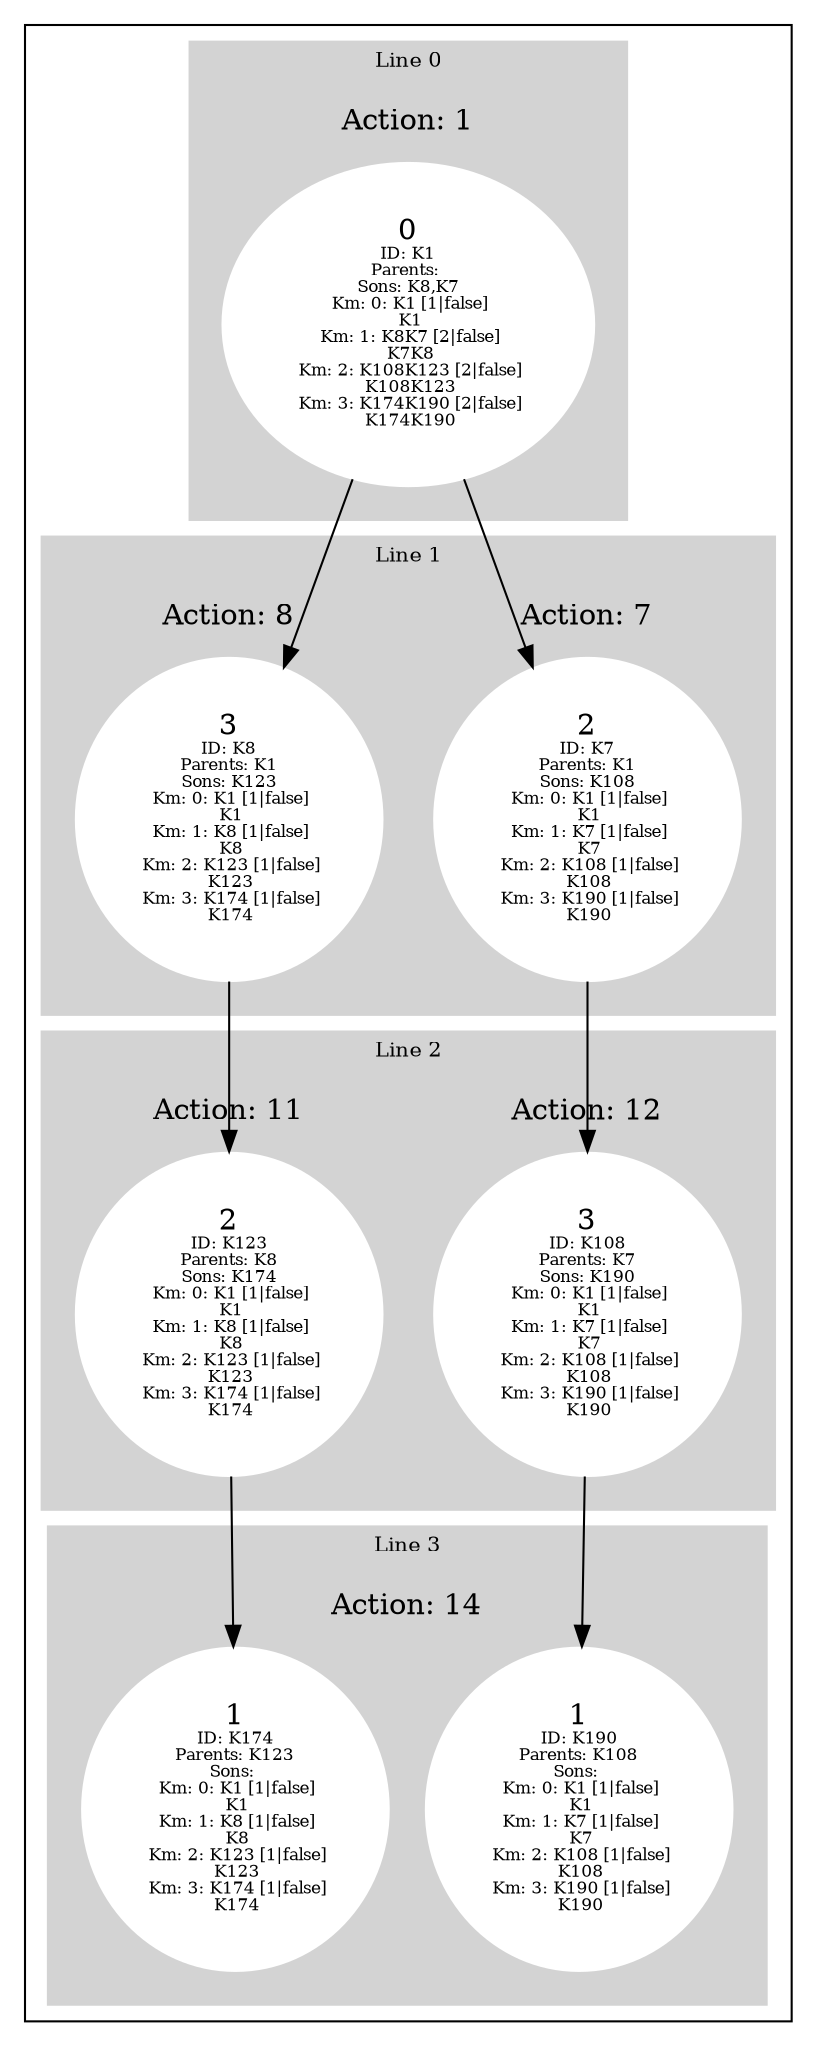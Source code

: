 digraph G {
subgraph cluster_info {
        subgraph cluster_0 {
        style=filled;
        color=lightgrey;
        node [style=filled,color=white];
        subgraph cluster_act_1 {
label = "Action: 1"step_K1 [label=<0<BR /><FONT POINT-SIZE="8">ID: K1</FONT><BR /><FONT POINT-SIZE="8">Parents: </FONT><BR /><FONT POINT-SIZE="8">Sons: K8,K7</FONT><BR /><FONT POINT-SIZE="8"> Km: 0: K1 [1|false]<BR /> K1</FONT><BR /><FONT POINT-SIZE="8"> Km: 1: K8K7 [2|false]<BR /> K7K8</FONT><BR /><FONT POINT-SIZE="8"> Km: 2: K108K123 [2|false]<BR /> K108K123</FONT><BR /><FONT POINT-SIZE="8"> Km: 3: K174K190 [2|false]<BR /> K174K190</FONT>>]
}

        fontsize="10"
        label = "Line 0";
        }

        subgraph cluster_2 {
        style=filled;
        color=lightgrey;
        node [style=filled,color=white];
        subgraph cluster_act_12 {
label = "Action: 12"step_K108 [label=<3<BR /><FONT POINT-SIZE="8">ID: K108</FONT><BR /><FONT POINT-SIZE="8">Parents: K7</FONT><BR /><FONT POINT-SIZE="8">Sons: K190</FONT><BR /><FONT POINT-SIZE="8"> Km: 0: K1 [1|false]<BR /> K1</FONT><BR /><FONT POINT-SIZE="8"> Km: 1: K7 [1|false]<BR /> K7</FONT><BR /><FONT POINT-SIZE="8"> Km: 2: K108 [1|false]<BR /> K108</FONT><BR /><FONT POINT-SIZE="8"> Km: 3: K190 [1|false]<BR /> K190</FONT>>]
}
subgraph cluster_act_11 {
label = "Action: 11"step_K123 [label=<2<BR /><FONT POINT-SIZE="8">ID: K123</FONT><BR /><FONT POINT-SIZE="8">Parents: K8</FONT><BR /><FONT POINT-SIZE="8">Sons: K174</FONT><BR /><FONT POINT-SIZE="8"> Km: 0: K1 [1|false]<BR /> K1</FONT><BR /><FONT POINT-SIZE="8"> Km: 1: K8 [1|false]<BR /> K8</FONT><BR /><FONT POINT-SIZE="8"> Km: 2: K123 [1|false]<BR /> K123</FONT><BR /><FONT POINT-SIZE="8"> Km: 3: K174 [1|false]<BR /> K174</FONT>>]
}

        fontsize="10"
        label = "Line 2";
        }

        subgraph cluster_3 {
        style=filled;
        color=lightgrey;
        node [style=filled,color=white];
        subgraph cluster_act_14 {
label = "Action: 14"step_K174 [label=<1<BR /><FONT POINT-SIZE="8">ID: K174</FONT><BR /><FONT POINT-SIZE="8">Parents: K123</FONT><BR /><FONT POINT-SIZE="8">Sons: </FONT><BR /><FONT POINT-SIZE="8"> Km: 0: K1 [1|false]<BR /> K1</FONT><BR /><FONT POINT-SIZE="8"> Km: 1: K8 [1|false]<BR /> K8</FONT><BR /><FONT POINT-SIZE="8"> Km: 2: K123 [1|false]<BR /> K123</FONT><BR /><FONT POINT-SIZE="8"> Km: 3: K174 [1|false]<BR /> K174</FONT>>]
step_K190 [label=<1<BR /><FONT POINT-SIZE="8">ID: K190</FONT><BR /><FONT POINT-SIZE="8">Parents: K108</FONT><BR /><FONT POINT-SIZE="8">Sons: </FONT><BR /><FONT POINT-SIZE="8"> Km: 0: K1 [1|false]<BR /> K1</FONT><BR /><FONT POINT-SIZE="8"> Km: 1: K7 [1|false]<BR /> K7</FONT><BR /><FONT POINT-SIZE="8"> Km: 2: K108 [1|false]<BR /> K108</FONT><BR /><FONT POINT-SIZE="8"> Km: 3: K190 [1|false]<BR /> K190</FONT>>]
}
subgraph cluster_act_14 {
label = "Action: 14"step_K174 [label=<1<BR /><FONT POINT-SIZE="8">ID: K174</FONT><BR /><FONT POINT-SIZE="8">Parents: K123</FONT><BR /><FONT POINT-SIZE="8">Sons: </FONT><BR /><FONT POINT-SIZE="8"> Km: 0: K1 [1|false]<BR /> K1</FONT><BR /><FONT POINT-SIZE="8"> Km: 1: K8 [1|false]<BR /> K8</FONT><BR /><FONT POINT-SIZE="8"> Km: 2: K123 [1|false]<BR /> K123</FONT><BR /><FONT POINT-SIZE="8"> Km: 3: K174 [1|false]<BR /> K174</FONT>>]
step_K190 [label=<1<BR /><FONT POINT-SIZE="8">ID: K190</FONT><BR /><FONT POINT-SIZE="8">Parents: K108</FONT><BR /><FONT POINT-SIZE="8">Sons: </FONT><BR /><FONT POINT-SIZE="8"> Km: 0: K1 [1|false]<BR /> K1</FONT><BR /><FONT POINT-SIZE="8"> Km: 1: K7 [1|false]<BR /> K7</FONT><BR /><FONT POINT-SIZE="8"> Km: 2: K108 [1|false]<BR /> K108</FONT><BR /><FONT POINT-SIZE="8"> Km: 3: K190 [1|false]<BR /> K190</FONT>>]
}

        fontsize="10"
        label = "Line 3";
        }

        subgraph cluster_1 {
        style=filled;
        color=lightgrey;
        node [style=filled,color=white];
        subgraph cluster_act_8 {
label = "Action: 8"step_K8 [label=<3<BR /><FONT POINT-SIZE="8">ID: K8</FONT><BR /><FONT POINT-SIZE="8">Parents: K1</FONT><BR /><FONT POINT-SIZE="8">Sons: K123</FONT><BR /><FONT POINT-SIZE="8"> Km: 0: K1 [1|false]<BR /> K1</FONT><BR /><FONT POINT-SIZE="8"> Km: 1: K8 [1|false]<BR /> K8</FONT><BR /><FONT POINT-SIZE="8"> Km: 2: K123 [1|false]<BR /> K123</FONT><BR /><FONT POINT-SIZE="8"> Km: 3: K174 [1|false]<BR /> K174</FONT>>]
}
subgraph cluster_act_7 {
label = "Action: 7"step_K7 [label=<2<BR /><FONT POINT-SIZE="8">ID: K7</FONT><BR /><FONT POINT-SIZE="8">Parents: K1</FONT><BR /><FONT POINT-SIZE="8">Sons: K108</FONT><BR /><FONT POINT-SIZE="8"> Km: 0: K1 [1|false]<BR /> K1</FONT><BR /><FONT POINT-SIZE="8"> Km: 1: K7 [1|false]<BR /> K7</FONT><BR /><FONT POINT-SIZE="8"> Km: 2: K108 [1|false]<BR /> K108</FONT><BR /><FONT POINT-SIZE="8"> Km: 3: K190 [1|false]<BR /> K190</FONT>>]
}

        fontsize="10"
        label = "Line 1";
        }
step_K108 -> step_K190; 
step_K123 -> step_K174; 
step_K1 -> step_K8; 
step_K1 -> step_K7; 
step_K8 -> step_K123; 
step_K7 -> step_K108; 
}}